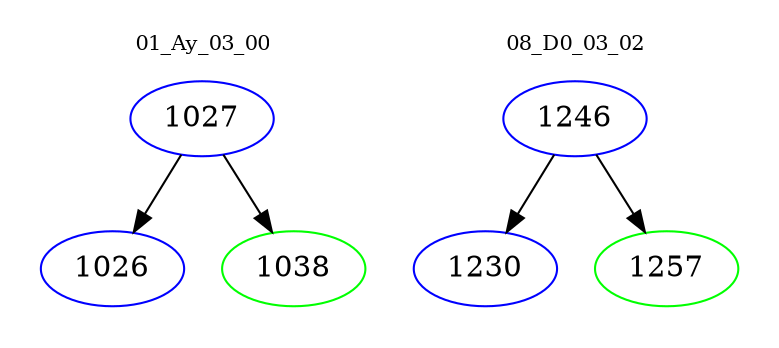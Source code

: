 digraph{
subgraph cluster_0 {
color = white
label = "01_Ay_03_00";
fontsize=10;
T0_1027 [label="1027", color="blue"]
T0_1027 -> T0_1026 [color="black"]
T0_1026 [label="1026", color="blue"]
T0_1027 -> T0_1038 [color="black"]
T0_1038 [label="1038", color="green"]
}
subgraph cluster_1 {
color = white
label = "08_D0_03_02";
fontsize=10;
T1_1246 [label="1246", color="blue"]
T1_1246 -> T1_1230 [color="black"]
T1_1230 [label="1230", color="blue"]
T1_1246 -> T1_1257 [color="black"]
T1_1257 [label="1257", color="green"]
}
}

